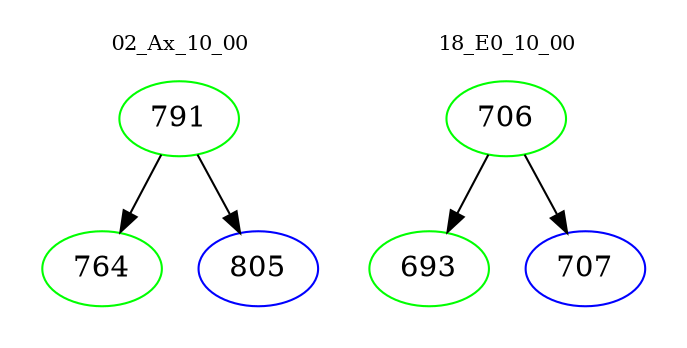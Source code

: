 digraph{
subgraph cluster_0 {
color = white
label = "02_Ax_10_00";
fontsize=10;
T0_791 [label="791", color="green"]
T0_791 -> T0_764 [color="black"]
T0_764 [label="764", color="green"]
T0_791 -> T0_805 [color="black"]
T0_805 [label="805", color="blue"]
}
subgraph cluster_1 {
color = white
label = "18_E0_10_00";
fontsize=10;
T1_706 [label="706", color="green"]
T1_706 -> T1_693 [color="black"]
T1_693 [label="693", color="green"]
T1_706 -> T1_707 [color="black"]
T1_707 [label="707", color="blue"]
}
}
